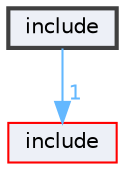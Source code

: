 digraph "include"
{
 // LATEX_PDF_SIZE
  bgcolor="transparent";
  edge [fontname=Helvetica,fontsize=10,labelfontname=Helvetica,labelfontsize=10];
  node [fontname=Helvetica,fontsize=10,shape=box,height=0.2,width=0.4];
  compound=true
  dir_7db0c2058728c0cc11dd629f56b2188c [label="include", fillcolor="#edf0f7", color="grey25", style="filled,bold", URL="dir_7db0c2058728c0cc11dd629f56b2188c.html",tooltip=""];
  dir_d44c64559bbebec7f509842c48db8b23 [label="include", fillcolor="#edf0f7", color="red", style="filled", URL="dir_d44c64559bbebec7f509842c48db8b23.html",tooltip=""];
  dir_7db0c2058728c0cc11dd629f56b2188c->dir_d44c64559bbebec7f509842c48db8b23 [headlabel="1", labeldistance=1.5 headhref="dir_000014_000013.html" href="dir_000014_000013.html" color="steelblue1" fontcolor="steelblue1"];
}

